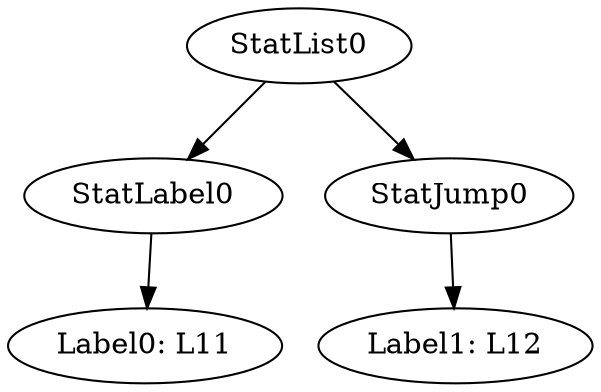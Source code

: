 digraph {
	ordering = out;
	StatJump0 -> "Label1: L12";
	StatList0 -> StatLabel0;
	StatList0 -> StatJump0;
	StatLabel0 -> "Label0: L11";
}

